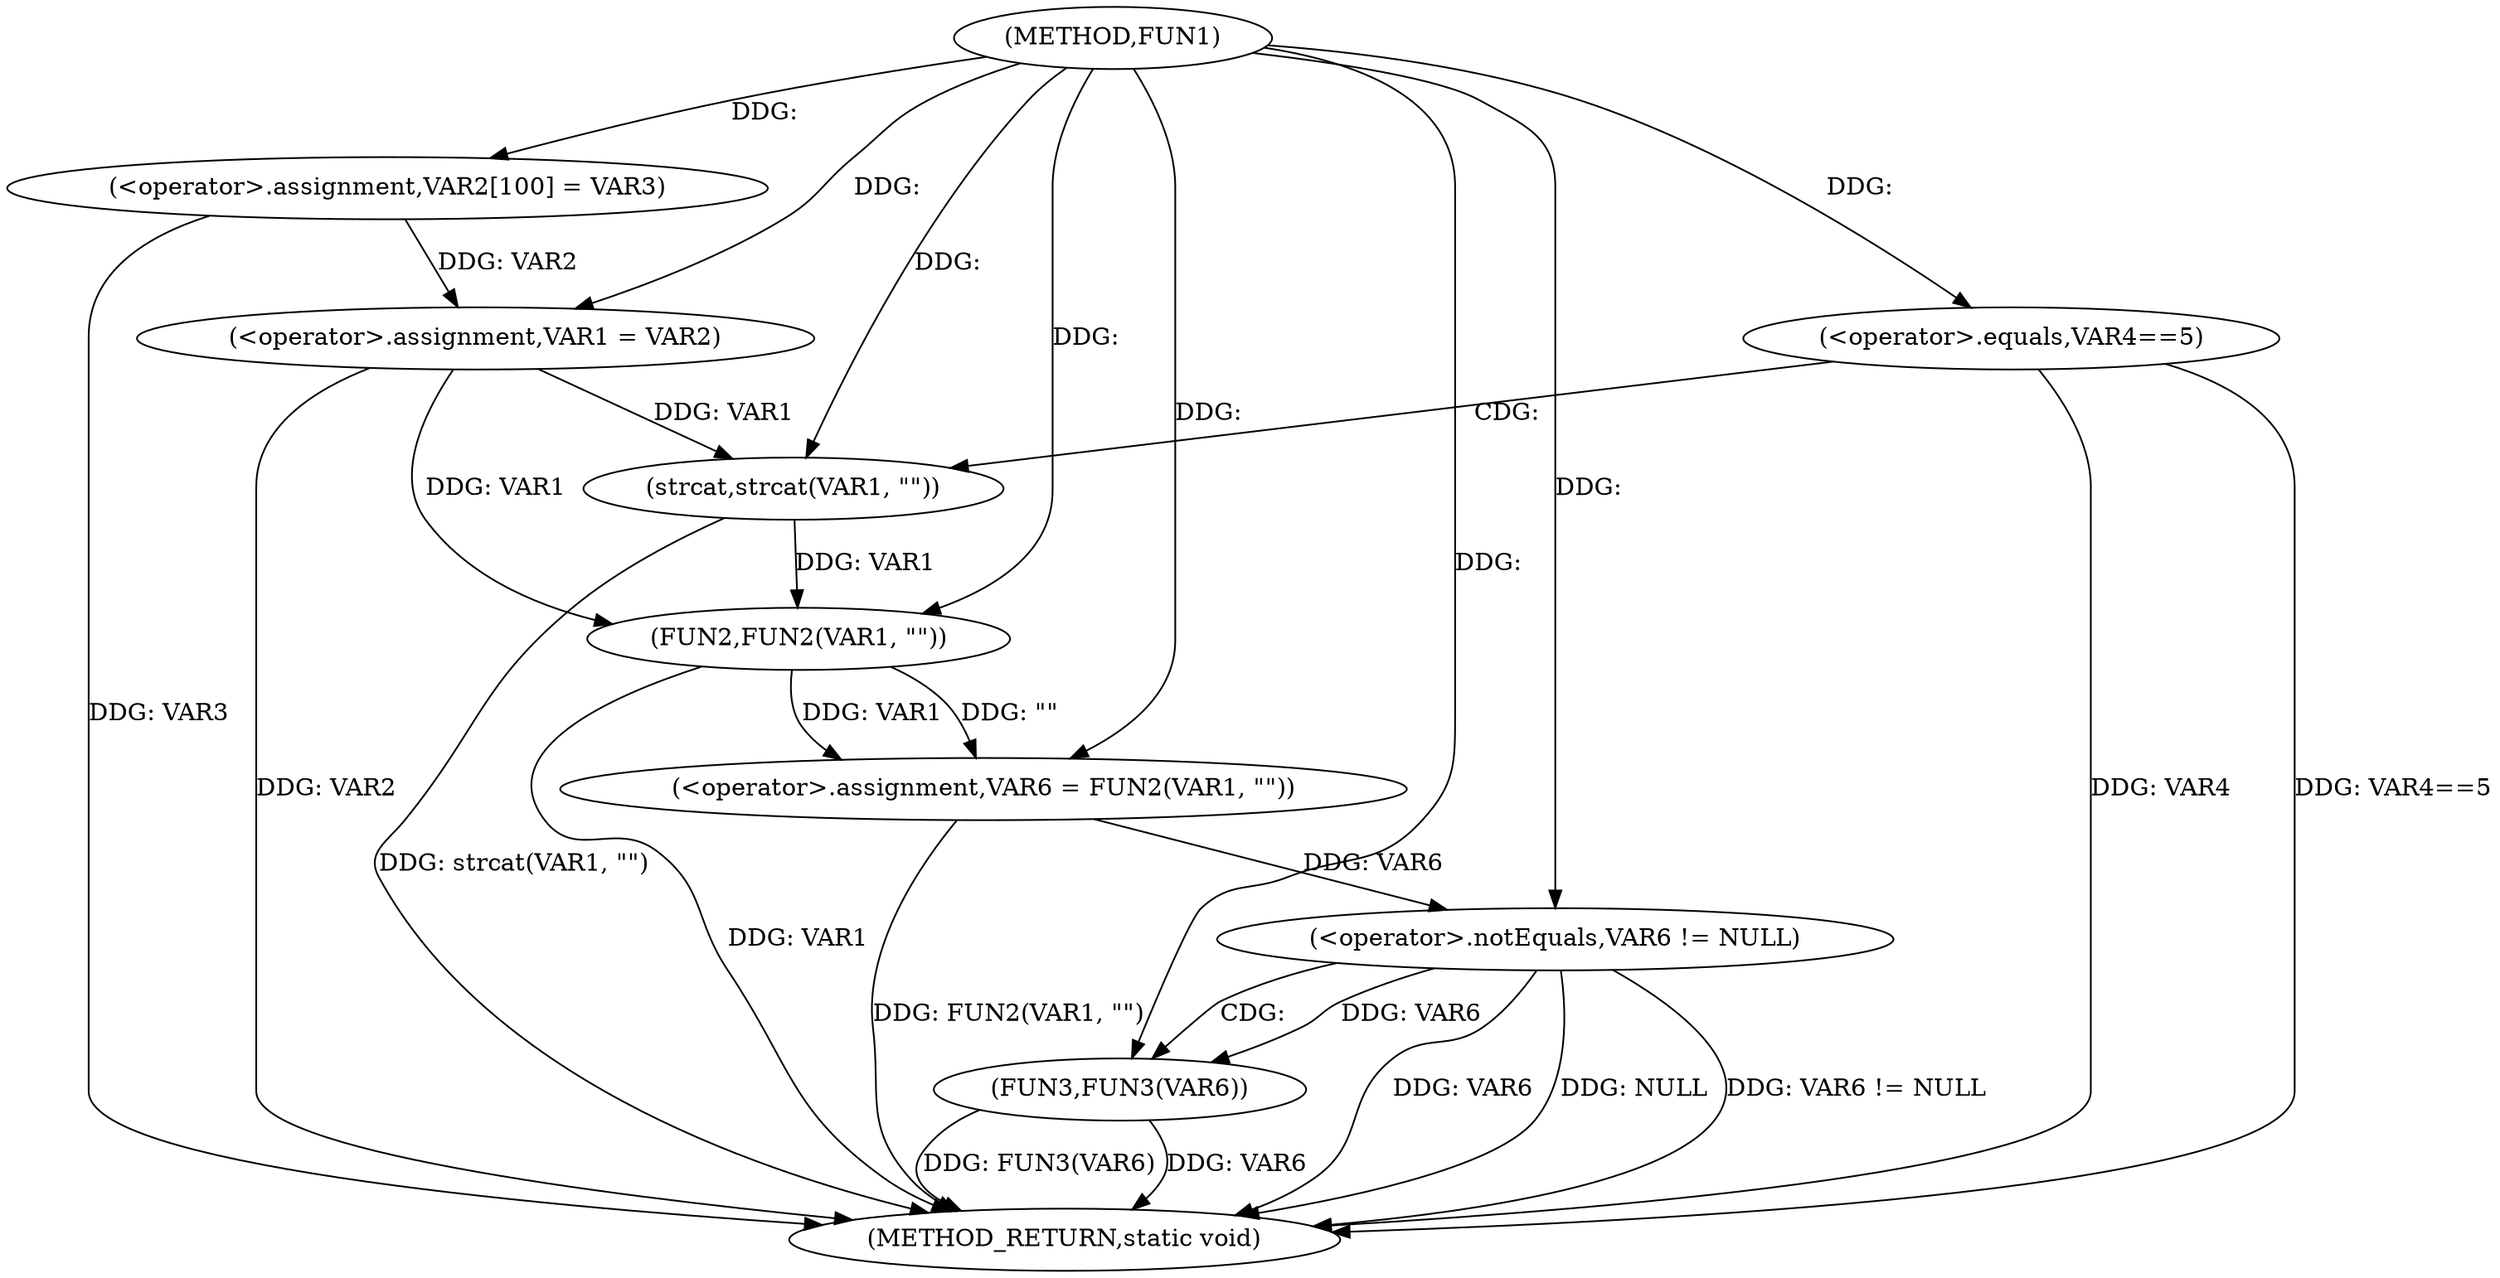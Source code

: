 digraph FUN1 {  
"1000100" [label = "(METHOD,FUN1)" ]
"1000132" [label = "(METHOD_RETURN,static void)" ]
"1000104" [label = "(<operator>.assignment,VAR2[100] = VAR3)" ]
"1000107" [label = "(<operator>.assignment,VAR1 = VAR2)" ]
"1000111" [label = "(<operator>.equals,VAR4==5)" ]
"1000115" [label = "(strcat,strcat(VAR1, \"\"))" ]
"1000120" [label = "(<operator>.assignment,VAR6 = FUN2(VAR1, \"\"))" ]
"1000122" [label = "(FUN2,FUN2(VAR1, \"\"))" ]
"1000126" [label = "(<operator>.notEquals,VAR6 != NULL)" ]
"1000130" [label = "(FUN3,FUN3(VAR6))" ]
  "1000122" -> "1000132"  [ label = "DDG: VAR1"] 
  "1000115" -> "1000132"  [ label = "DDG: strcat(VAR1, \"\")"] 
  "1000126" -> "1000132"  [ label = "DDG: VAR6"] 
  "1000111" -> "1000132"  [ label = "DDG: VAR4"] 
  "1000120" -> "1000132"  [ label = "DDG: FUN2(VAR1, \"\")"] 
  "1000126" -> "1000132"  [ label = "DDG: NULL"] 
  "1000111" -> "1000132"  [ label = "DDG: VAR4==5"] 
  "1000130" -> "1000132"  [ label = "DDG: VAR6"] 
  "1000130" -> "1000132"  [ label = "DDG: FUN3(VAR6)"] 
  "1000126" -> "1000132"  [ label = "DDG: VAR6 != NULL"] 
  "1000104" -> "1000132"  [ label = "DDG: VAR3"] 
  "1000107" -> "1000132"  [ label = "DDG: VAR2"] 
  "1000100" -> "1000104"  [ label = "DDG: "] 
  "1000104" -> "1000107"  [ label = "DDG: VAR2"] 
  "1000100" -> "1000107"  [ label = "DDG: "] 
  "1000100" -> "1000111"  [ label = "DDG: "] 
  "1000107" -> "1000115"  [ label = "DDG: VAR1"] 
  "1000100" -> "1000115"  [ label = "DDG: "] 
  "1000122" -> "1000120"  [ label = "DDG: VAR1"] 
  "1000122" -> "1000120"  [ label = "DDG: \"\""] 
  "1000100" -> "1000120"  [ label = "DDG: "] 
  "1000107" -> "1000122"  [ label = "DDG: VAR1"] 
  "1000115" -> "1000122"  [ label = "DDG: VAR1"] 
  "1000100" -> "1000122"  [ label = "DDG: "] 
  "1000120" -> "1000126"  [ label = "DDG: VAR6"] 
  "1000100" -> "1000126"  [ label = "DDG: "] 
  "1000126" -> "1000130"  [ label = "DDG: VAR6"] 
  "1000100" -> "1000130"  [ label = "DDG: "] 
  "1000111" -> "1000115"  [ label = "CDG: "] 
  "1000126" -> "1000130"  [ label = "CDG: "] 
}
